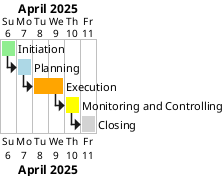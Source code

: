@startgantt
' Define the project timeline
Project starts 2025-04-06
[Initiation] lasts 1 day
[Planning] lasts 1 day and starts after [Initiation]'s end
[Execution] lasts 2 days and starts after [Planning]'s end
[Monitoring and Controlling] lasts 1 day and starts after [Execution]'s end
[Closing] lasts 1 day and starts after [Monitoring and Controlling]'s end

' Milestones
[Initiation] is colored in lightgreen
[Planning] is colored in lightblue
[Execution] is colored in orange
[Monitoring and Controlling] is colored in yellow
[Closing] is colored in lightgray
@endgantt
